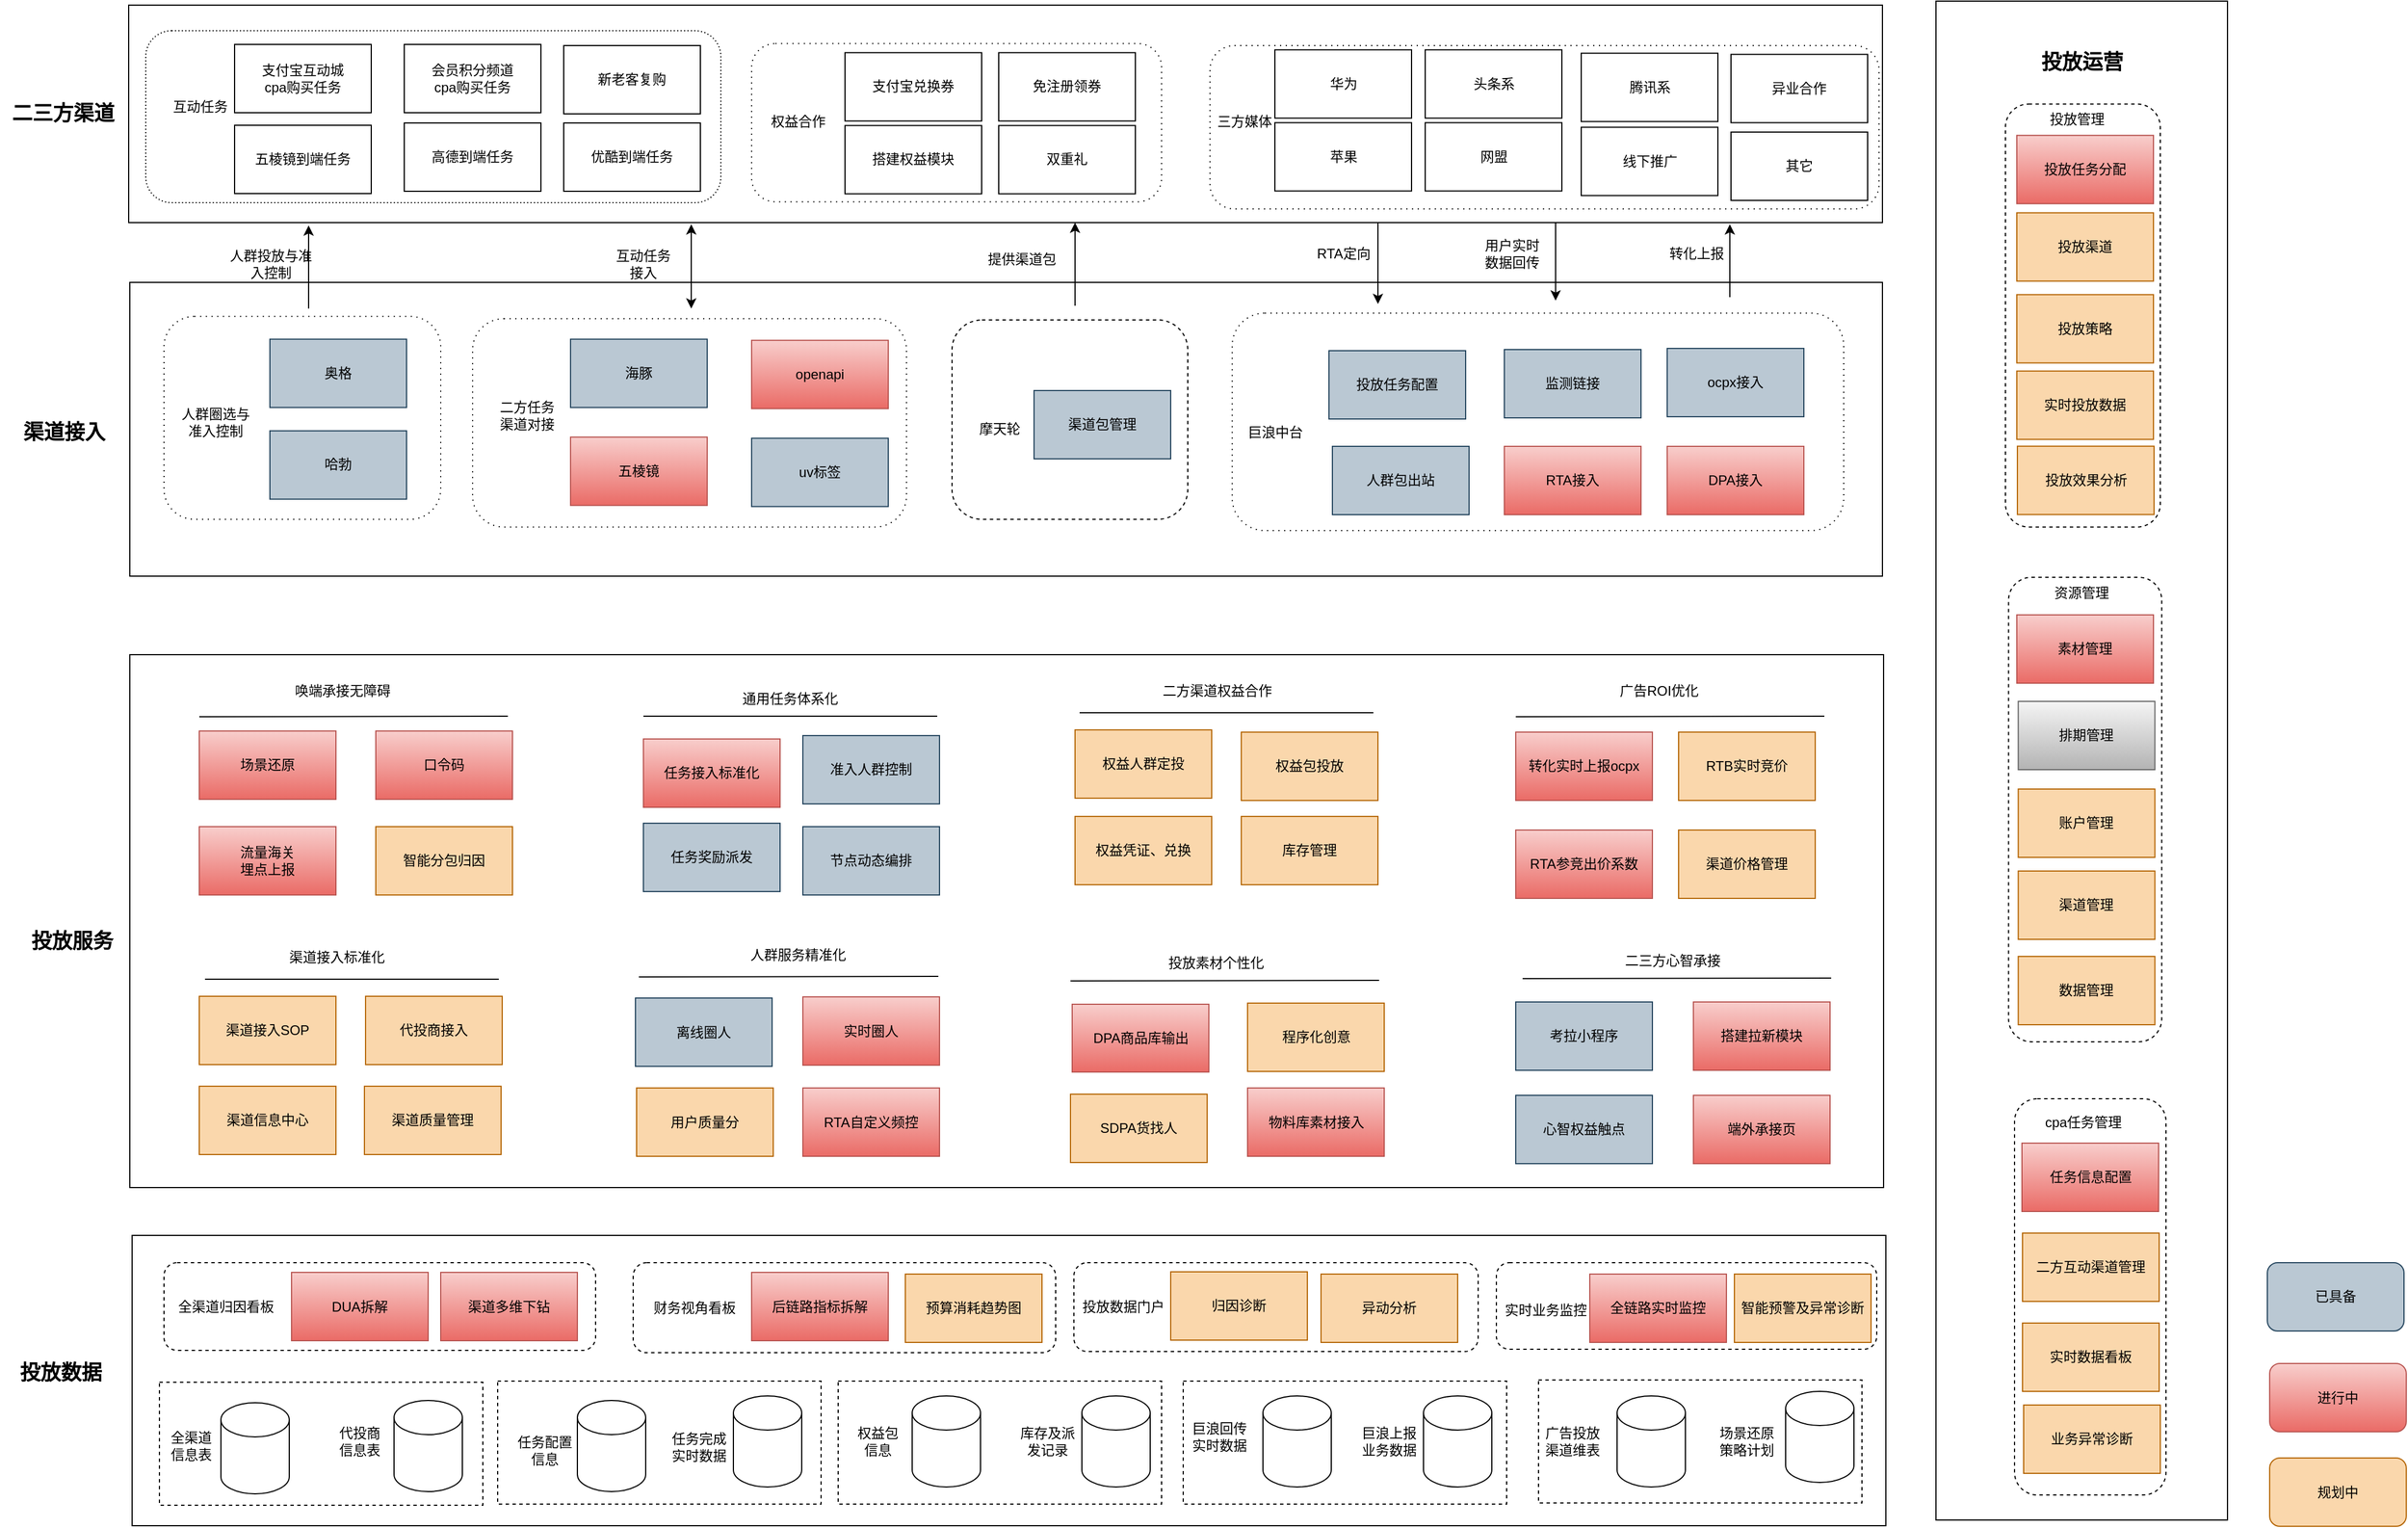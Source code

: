 <mxfile version="16.4.7" type="github">
  <diagram id="fR6EB6p-C8-Al33i775-" name="Page-1">
    <mxGraphModel dx="2636" dy="1484" grid="0" gridSize="10" guides="1" tooltips="1" connect="1" arrows="1" fold="1" page="1" pageScale="1" pageWidth="10000" pageHeight="20000" math="0" shadow="0">
      <root>
        <mxCell id="0" />
        <mxCell id="1" parent="0" />
        <mxCell id="ribsoagVWuYRxLllPt55-84" value="" style="rounded=0;whiteSpace=wrap;html=1;" parent="1" vertex="1">
          <mxGeometry x="698" y="1189" width="1540" height="255" as="geometry" />
        </mxCell>
        <mxCell id="ribsoagVWuYRxLllPt55-103" value="" style="rounded=0;whiteSpace=wrap;html=1;dashed=1;" parent="1" vertex="1">
          <mxGeometry x="1933" y="1316" width="284" height="108" as="geometry" />
        </mxCell>
        <mxCell id="ribsoagVWuYRxLllPt55-102" value="" style="rounded=0;whiteSpace=wrap;html=1;dashed=1;" parent="1" vertex="1">
          <mxGeometry x="1621" y="1317" width="284" height="108" as="geometry" />
        </mxCell>
        <mxCell id="ribsoagVWuYRxLllPt55-101" value="" style="rounded=0;whiteSpace=wrap;html=1;dashed=1;" parent="1" vertex="1">
          <mxGeometry x="1318" y="1317" width="284" height="108" as="geometry" />
        </mxCell>
        <mxCell id="ribsoagVWuYRxLllPt55-100" value="" style="rounded=0;whiteSpace=wrap;html=1;dashed=1;" parent="1" vertex="1">
          <mxGeometry x="1019" y="1317" width="284" height="108" as="geometry" />
        </mxCell>
        <mxCell id="ribsoagVWuYRxLllPt55-99" value="" style="rounded=0;whiteSpace=wrap;html=1;dashed=1;" parent="1" vertex="1">
          <mxGeometry x="722" y="1318" width="284" height="108" as="geometry" />
        </mxCell>
        <mxCell id="ribsoagVWuYRxLllPt55-85" value="" style="rounded=0;whiteSpace=wrap;html=1;" parent="1" vertex="1">
          <mxGeometry x="695" y="108.5" width="1540" height="191" as="geometry" />
        </mxCell>
        <mxCell id="ribsoagVWuYRxLllPt55-83" value="" style="rounded=0;whiteSpace=wrap;html=1;" parent="1" vertex="1">
          <mxGeometry x="696" y="679" width="1540" height="468" as="geometry" />
        </mxCell>
        <mxCell id="ribsoagVWuYRxLllPt55-82" value="" style="rounded=0;whiteSpace=wrap;html=1;" parent="1" vertex="1">
          <mxGeometry x="696" y="352" width="1539" height="258" as="geometry" />
        </mxCell>
        <mxCell id="ribsoagVWuYRxLllPt55-67" value="" style="rounded=1;whiteSpace=wrap;html=1;dashed=1;dashPattern=1 4;" parent="1" vertex="1">
          <mxGeometry x="1242" y="142.25" width="360" height="139" as="geometry" />
        </mxCell>
        <mxCell id="ribsoagVWuYRxLllPt55-62" value="" style="rounded=1;whiteSpace=wrap;html=1;dashed=1;dashPattern=1 2;" parent="1" vertex="1">
          <mxGeometry x="710" y="131" width="505" height="151" as="geometry" />
        </mxCell>
        <mxCell id="ribsoagVWuYRxLllPt55-51" value="" style="rounded=1;whiteSpace=wrap;html=1;dashed=1;dashPattern=1 4;" parent="1" vertex="1">
          <mxGeometry x="997" y="383.88" width="381" height="183" as="geometry" />
        </mxCell>
        <mxCell id="ribsoagVWuYRxLllPt55-49" value="" style="rounded=1;whiteSpace=wrap;html=1;dashed=1;dashPattern=1 4;" parent="1" vertex="1">
          <mxGeometry x="1664" y="379" width="537" height="191" as="geometry" />
        </mxCell>
        <mxCell id="ribsoagVWuYRxLllPt55-2" value="渠道接入SOP" style="rounded=0;whiteSpace=wrap;html=1;fillColor=#fad7ac;strokeColor=#b46504;" parent="1" vertex="1">
          <mxGeometry x="757" y="979" width="120" height="60" as="geometry" />
        </mxCell>
        <mxCell id="ribsoagVWuYRxLllPt55-3" value="节点动态编排" style="rounded=0;whiteSpace=wrap;html=1;fillColor=#bac8d3;strokeColor=#23445d;" parent="1" vertex="1">
          <mxGeometry x="1287" y="830.04" width="120" height="60" as="geometry" />
        </mxCell>
        <mxCell id="ribsoagVWuYRxLllPt55-4" value="权益人群定投" style="rounded=0;whiteSpace=wrap;html=1;fillColor=#fad7ac;strokeColor=#b46504;" parent="1" vertex="1">
          <mxGeometry x="1526" y="745.04" width="120" height="60" as="geometry" />
        </mxCell>
        <mxCell id="ribsoagVWuYRxLllPt55-7" value="" style="shape=cylinder3;whiteSpace=wrap;html=1;boundedLbl=1;backgroundOutline=1;size=15;" parent="1" vertex="1">
          <mxGeometry x="1089" y="1334" width="60" height="80" as="geometry" />
        </mxCell>
        <mxCell id="ribsoagVWuYRxLllPt55-8" value="" style="endArrow=none;html=1;rounded=0;" parent="1" edge="1">
          <mxGeometry width="50" height="50" relative="1" as="geometry">
            <mxPoint x="1147" y="733.04" as="sourcePoint" />
            <mxPoint x="1405" y="733.04" as="targetPoint" />
          </mxGeometry>
        </mxCell>
        <mxCell id="ribsoagVWuYRxLllPt55-9" value="准入人群控制" style="rounded=0;whiteSpace=wrap;html=1;fillColor=#bac8d3;strokeColor=#23445d;" parent="1" vertex="1">
          <mxGeometry x="1287" y="750.04" width="120" height="60" as="geometry" />
        </mxCell>
        <mxCell id="ribsoagVWuYRxLllPt55-10" value="任务奖励派发" style="rounded=0;whiteSpace=wrap;html=1;fillColor=#bac8d3;strokeColor=#23445d;" parent="1" vertex="1">
          <mxGeometry x="1147" y="827.04" width="120" height="60" as="geometry" />
        </mxCell>
        <mxCell id="ribsoagVWuYRxLllPt55-11" value="通用任务体系化" style="text;html=1;strokeColor=none;fillColor=none;align=center;verticalAlign=middle;whiteSpace=wrap;rounded=0;" parent="1" vertex="1">
          <mxGeometry x="1186" y="703.04" width="180" height="30" as="geometry" />
        </mxCell>
        <mxCell id="ribsoagVWuYRxLllPt55-12" value="任务接入标准化" style="rounded=0;whiteSpace=wrap;html=1;fillColor=#f8cecc;strokeColor=#b85450;gradientColor=#ea6b66;" parent="1" vertex="1">
          <mxGeometry x="1147" y="753.04" width="120" height="60" as="geometry" />
        </mxCell>
        <mxCell id="ribsoagVWuYRxLllPt55-13" value="库存管理" style="rounded=0;whiteSpace=wrap;html=1;fillColor=#fad7ac;strokeColor=#b46504;" parent="1" vertex="1">
          <mxGeometry x="1672" y="821.04" width="120" height="60" as="geometry" />
        </mxCell>
        <mxCell id="ribsoagVWuYRxLllPt55-14" value="权益凭证、兑换" style="rounded=0;whiteSpace=wrap;html=1;fillColor=#fad7ac;strokeColor=#b46504;" parent="1" vertex="1">
          <mxGeometry x="1526" y="821.04" width="120" height="60" as="geometry" />
        </mxCell>
        <mxCell id="ribsoagVWuYRxLllPt55-15" value="权益包投放" style="rounded=0;whiteSpace=wrap;html=1;fillColor=#fad7ac;strokeColor=#b46504;" parent="1" vertex="1">
          <mxGeometry x="1672" y="747.04" width="120" height="60" as="geometry" />
        </mxCell>
        <mxCell id="ribsoagVWuYRxLllPt55-16" value="" style="endArrow=none;html=1;rounded=0;" parent="1" edge="1">
          <mxGeometry width="50" height="50" relative="1" as="geometry">
            <mxPoint x="1530" y="730.04" as="sourcePoint" />
            <mxPoint x="1788" y="730.04" as="targetPoint" />
          </mxGeometry>
        </mxCell>
        <mxCell id="ribsoagVWuYRxLllPt55-17" value="二方渠道权益合作" style="text;html=1;strokeColor=none;fillColor=none;align=center;verticalAlign=middle;whiteSpace=wrap;rounded=0;" parent="1" vertex="1">
          <mxGeometry x="1599" y="696.04" width="104" height="30" as="geometry" />
        </mxCell>
        <mxCell id="ribsoagVWuYRxLllPt55-18" value="渠道信息中心" style="rounded=0;whiteSpace=wrap;html=1;fillColor=#fad7ac;strokeColor=#b46504;" parent="1" vertex="1">
          <mxGeometry x="757" y="1058" width="120" height="60" as="geometry" />
        </mxCell>
        <mxCell id="ribsoagVWuYRxLllPt55-19" value="渠道质量管理" style="rounded=0;whiteSpace=wrap;html=1;fillColor=#fad7ac;strokeColor=#b46504;" parent="1" vertex="1">
          <mxGeometry x="902" y="1058" width="120" height="60" as="geometry" />
        </mxCell>
        <mxCell id="ribsoagVWuYRxLllPt55-20" value="代投商接入" style="rounded=0;whiteSpace=wrap;html=1;fillColor=#fad7ac;strokeColor=#b46504;" parent="1" vertex="1">
          <mxGeometry x="903" y="979" width="120" height="60" as="geometry" />
        </mxCell>
        <mxCell id="ribsoagVWuYRxLllPt55-21" value="" style="endArrow=none;html=1;rounded=0;" parent="1" edge="1">
          <mxGeometry width="50" height="50" relative="1" as="geometry">
            <mxPoint x="762" y="964" as="sourcePoint" />
            <mxPoint x="1020" y="964" as="targetPoint" />
          </mxGeometry>
        </mxCell>
        <mxCell id="ribsoagVWuYRxLllPt55-22" value="渠道接入标准化" style="text;html=1;strokeColor=none;fillColor=none;align=center;verticalAlign=middle;whiteSpace=wrap;rounded=0;" parent="1" vertex="1">
          <mxGeometry x="826" y="930" width="104" height="30" as="geometry" />
        </mxCell>
        <mxCell id="ribsoagVWuYRxLllPt55-23" value="任务配置&lt;br&gt;信息" style="text;html=1;strokeColor=none;fillColor=none;align=center;verticalAlign=middle;whiteSpace=wrap;rounded=0;" parent="1" vertex="1">
          <mxGeometry x="1029" y="1340" width="63" height="76" as="geometry" />
        </mxCell>
        <mxCell id="ribsoagVWuYRxLllPt55-24" value="" style="shape=cylinder3;whiteSpace=wrap;html=1;boundedLbl=1;backgroundOutline=1;size=15;" parent="1" vertex="1">
          <mxGeometry x="1226" y="1330" width="60" height="80" as="geometry" />
        </mxCell>
        <mxCell id="ribsoagVWuYRxLllPt55-25" value="任务完成实时数据" style="text;html=1;strokeColor=none;fillColor=none;align=center;verticalAlign=middle;whiteSpace=wrap;rounded=0;" parent="1" vertex="1">
          <mxGeometry x="1166" y="1360" width="60" height="30" as="geometry" />
        </mxCell>
        <mxCell id="ribsoagVWuYRxLllPt55-26" value="" style="shape=cylinder3;whiteSpace=wrap;html=1;boundedLbl=1;backgroundOutline=1;size=15;" parent="1" vertex="1">
          <mxGeometry x="776" y="1336" width="60" height="80" as="geometry" />
        </mxCell>
        <mxCell id="ribsoagVWuYRxLllPt55-27" value="全渠道&lt;br&gt;信息表" style="text;html=1;strokeColor=none;fillColor=none;align=center;verticalAlign=middle;whiteSpace=wrap;rounded=0;" parent="1" vertex="1">
          <mxGeometry x="720" y="1359" width="60" height="30" as="geometry" />
        </mxCell>
        <mxCell id="ribsoagVWuYRxLllPt55-28" value="" style="shape=cylinder3;whiteSpace=wrap;html=1;boundedLbl=1;backgroundOutline=1;size=15;" parent="1" vertex="1">
          <mxGeometry x="928" y="1334" width="60" height="80" as="geometry" />
        </mxCell>
        <mxCell id="ribsoagVWuYRxLllPt55-29" value="代投商&lt;br&gt;信息表" style="text;html=1;strokeColor=none;fillColor=none;align=center;verticalAlign=middle;whiteSpace=wrap;rounded=0;" parent="1" vertex="1">
          <mxGeometry x="868" y="1355" width="60" height="30" as="geometry" />
        </mxCell>
        <mxCell id="ribsoagVWuYRxLllPt55-30" value="离线圈人" style="rounded=0;whiteSpace=wrap;html=1;fillColor=#bac8d3;strokeColor=#23445d;" parent="1" vertex="1">
          <mxGeometry x="1140" y="980.54" width="120" height="60" as="geometry" />
        </mxCell>
        <mxCell id="ribsoagVWuYRxLllPt55-31" value="实时圈人" style="rounded=0;whiteSpace=wrap;html=1;fillColor=#f8cecc;strokeColor=#b85450;gradientColor=#ea6b66;" parent="1" vertex="1">
          <mxGeometry x="1287" y="979.54" width="120" height="60" as="geometry" />
        </mxCell>
        <mxCell id="ribsoagVWuYRxLllPt55-32" value="用户质量分" style="rounded=0;whiteSpace=wrap;html=1;fillColor=#fad7ac;strokeColor=#b46504;" parent="1" vertex="1">
          <mxGeometry x="1141" y="1059.54" width="120" height="60" as="geometry" />
        </mxCell>
        <mxCell id="ribsoagVWuYRxLllPt55-33" value="RTA自定义频控" style="rounded=0;whiteSpace=wrap;html=1;fillColor=#f8cecc;strokeColor=#b85450;gradientColor=#ea6b66;" parent="1" vertex="1">
          <mxGeometry x="1287" y="1059.54" width="120" height="60" as="geometry" />
        </mxCell>
        <mxCell id="ribsoagVWuYRxLllPt55-34" value="" style="endArrow=none;html=1;rounded=0;" parent="1" edge="1">
          <mxGeometry width="50" height="50" relative="1" as="geometry">
            <mxPoint x="1143" y="962" as="sourcePoint" />
            <mxPoint x="1406" y="961.54" as="targetPoint" />
          </mxGeometry>
        </mxCell>
        <mxCell id="ribsoagVWuYRxLllPt55-35" value="人群服务精准化" style="text;html=1;strokeColor=none;fillColor=none;align=center;verticalAlign=middle;whiteSpace=wrap;rounded=0;" parent="1" vertex="1">
          <mxGeometry x="1231" y="928" width="104" height="30" as="geometry" />
        </mxCell>
        <mxCell id="ribsoagVWuYRxLllPt55-36" value="场景还原" style="rounded=0;whiteSpace=wrap;html=1;fillColor=#f8cecc;strokeColor=#b85450;gradientColor=#ea6b66;" parent="1" vertex="1">
          <mxGeometry x="757" y="746.04" width="120" height="60" as="geometry" />
        </mxCell>
        <mxCell id="ribsoagVWuYRxLllPt55-37" value="口令码" style="rounded=0;whiteSpace=wrap;html=1;fillColor=#f8cecc;strokeColor=#b85450;gradientColor=#ea6b66;" parent="1" vertex="1">
          <mxGeometry x="912" y="746.04" width="120" height="60" as="geometry" />
        </mxCell>
        <mxCell id="ribsoagVWuYRxLllPt55-38" value="流量海关&lt;br&gt;埋点上报" style="rounded=0;whiteSpace=wrap;html=1;fillColor=#f8cecc;strokeColor=#b85450;gradientColor=#ea6b66;" parent="1" vertex="1">
          <mxGeometry x="757" y="830.04" width="120" height="60" as="geometry" />
        </mxCell>
        <mxCell id="ribsoagVWuYRxLllPt55-39" value="智能分包归因" style="rounded=0;whiteSpace=wrap;html=1;fillColor=#fad7ac;strokeColor=#b46504;" parent="1" vertex="1">
          <mxGeometry x="912" y="830.04" width="120" height="60" as="geometry" />
        </mxCell>
        <mxCell id="ribsoagVWuYRxLllPt55-40" value="" style="endArrow=none;html=1;rounded=0;" parent="1" edge="1">
          <mxGeometry width="50" height="50" relative="1" as="geometry">
            <mxPoint x="757.0" y="733.5" as="sourcePoint" />
            <mxPoint x="1028.0" y="733.04" as="targetPoint" />
          </mxGeometry>
        </mxCell>
        <mxCell id="ribsoagVWuYRxLllPt55-41" value="唤端承接无障碍" style="text;html=1;strokeColor=none;fillColor=none;align=center;verticalAlign=middle;whiteSpace=wrap;rounded=0;" parent="1" vertex="1">
          <mxGeometry x="831" y="696.04" width="104" height="30" as="geometry" />
        </mxCell>
        <mxCell id="ribsoagVWuYRxLllPt55-42" value="投放任务配置" style="rounded=0;whiteSpace=wrap;html=1;fillColor=#bac8d3;strokeColor=#23445d;" parent="1" vertex="1">
          <mxGeometry x="1749" y="412" width="120" height="60" as="geometry" />
        </mxCell>
        <mxCell id="ribsoagVWuYRxLllPt55-43" value="海豚" style="rounded=0;whiteSpace=wrap;html=1;fillColor=#bac8d3;strokeColor=#23445d;" parent="1" vertex="1">
          <mxGeometry x="1083" y="401.88" width="120" height="60" as="geometry" />
        </mxCell>
        <mxCell id="ribsoagVWuYRxLllPt55-44" value="监测链接" style="rounded=0;whiteSpace=wrap;html=1;fillColor=#bac8d3;strokeColor=#23445d;" parent="1" vertex="1">
          <mxGeometry x="1903" y="411" width="120" height="60" as="geometry" />
        </mxCell>
        <mxCell id="ribsoagVWuYRxLllPt55-45" value="ocpx接入" style="rounded=0;whiteSpace=wrap;html=1;fillColor=#bac8d3;strokeColor=#23445d;" parent="1" vertex="1">
          <mxGeometry x="2046" y="410" width="120" height="60" as="geometry" />
        </mxCell>
        <mxCell id="ribsoagVWuYRxLllPt55-46" value="人群包出站" style="rounded=0;whiteSpace=wrap;html=1;fillColor=#bac8d3;strokeColor=#23445d;" parent="1" vertex="1">
          <mxGeometry x="1752" y="496" width="120" height="60" as="geometry" />
        </mxCell>
        <mxCell id="ribsoagVWuYRxLllPt55-47" value="RTA接入" style="rounded=0;whiteSpace=wrap;html=1;fillColor=#f8cecc;strokeColor=#b85450;gradientColor=#ea6b66;" parent="1" vertex="1">
          <mxGeometry x="1903" y="496" width="120" height="60" as="geometry" />
        </mxCell>
        <mxCell id="ribsoagVWuYRxLllPt55-48" value="DPA接入" style="rounded=0;whiteSpace=wrap;html=1;fillColor=#f8cecc;strokeColor=#b85450;gradientColor=#ea6b66;" parent="1" vertex="1">
          <mxGeometry x="2046" y="496" width="120" height="60" as="geometry" />
        </mxCell>
        <mxCell id="ribsoagVWuYRxLllPt55-50" value="巨浪中台" style="text;html=1;strokeColor=none;fillColor=none;align=center;verticalAlign=middle;whiteSpace=wrap;rounded=0;dashed=1;dashPattern=1 4;" parent="1" vertex="1">
          <mxGeometry x="1672" y="469" width="60" height="30" as="geometry" />
        </mxCell>
        <mxCell id="ribsoagVWuYRxLllPt55-52" value="二方任务渠道对接" style="text;html=1;strokeColor=none;fillColor=none;align=center;verticalAlign=middle;whiteSpace=wrap;rounded=0;dashed=1;dashPattern=1 4;" parent="1" vertex="1">
          <mxGeometry x="1015" y="453.88" width="60" height="30" as="geometry" />
        </mxCell>
        <mxCell id="ribsoagVWuYRxLllPt55-53" value="openapi" style="rounded=0;whiteSpace=wrap;html=1;fillColor=#f8cecc;strokeColor=#b85450;gradientColor=#ea6b66;" parent="1" vertex="1">
          <mxGeometry x="1242" y="402.88" width="120" height="60" as="geometry" />
        </mxCell>
        <mxCell id="ribsoagVWuYRxLllPt55-54" value="五棱镜" style="rounded=0;whiteSpace=wrap;html=1;fillColor=#f8cecc;strokeColor=#b85450;gradientColor=#ea6b66;" parent="1" vertex="1">
          <mxGeometry x="1083" y="487.88" width="120" height="60" as="geometry" />
        </mxCell>
        <mxCell id="ribsoagVWuYRxLllPt55-55" value="uv标签" style="rounded=0;whiteSpace=wrap;html=1;fillColor=#bac8d3;strokeColor=#23445d;" parent="1" vertex="1">
          <mxGeometry x="1242" y="488.88" width="120" height="60" as="geometry" />
        </mxCell>
        <mxCell id="ribsoagVWuYRxLllPt55-56" value="" style="rounded=1;whiteSpace=wrap;html=1;dashed=1;dashPattern=1 4;" parent="1" vertex="1">
          <mxGeometry x="726" y="381.88" width="243" height="178.25" as="geometry" />
        </mxCell>
        <mxCell id="ribsoagVWuYRxLllPt55-57" value="奥格" style="rounded=0;whiteSpace=wrap;html=1;fillColor=#bac8d3;strokeColor=#23445d;" parent="1" vertex="1">
          <mxGeometry x="819" y="401.88" width="120" height="60" as="geometry" />
        </mxCell>
        <mxCell id="ribsoagVWuYRxLllPt55-58" value="哈勃" style="rounded=0;whiteSpace=wrap;html=1;fillColor=#bac8d3;strokeColor=#23445d;" parent="1" vertex="1">
          <mxGeometry x="819" y="482.38" width="120" height="60" as="geometry" />
        </mxCell>
        <mxCell id="ribsoagVWuYRxLllPt55-59" value="人群圈选与准入控制" style="text;html=1;strokeColor=none;fillColor=none;align=center;verticalAlign=middle;whiteSpace=wrap;rounded=0;" parent="1" vertex="1">
          <mxGeometry x="736" y="460.38" width="71" height="30" as="geometry" />
        </mxCell>
        <mxCell id="ribsoagVWuYRxLllPt55-60" value="支付宝互动城&lt;br&gt;cpa购买任务" style="rounded=0;whiteSpace=wrap;html=1;" parent="1" vertex="1">
          <mxGeometry x="788" y="143" width="120" height="60" as="geometry" />
        </mxCell>
        <mxCell id="ribsoagVWuYRxLllPt55-61" value="会员积分频道&lt;br&gt;cpa购买任务" style="rounded=0;whiteSpace=wrap;html=1;" parent="1" vertex="1">
          <mxGeometry x="937" y="143" width="120" height="60" as="geometry" />
        </mxCell>
        <mxCell id="ribsoagVWuYRxLllPt55-63" value="互动任务" style="text;html=1;strokeColor=none;fillColor=none;align=center;verticalAlign=middle;whiteSpace=wrap;rounded=0;dashed=1;dashPattern=1 2;" parent="1" vertex="1">
          <mxGeometry x="728" y="183" width="60" height="30" as="geometry" />
        </mxCell>
        <mxCell id="ribsoagVWuYRxLllPt55-64" value="高德到端任务" style="rounded=0;whiteSpace=wrap;html=1;" parent="1" vertex="1">
          <mxGeometry x="937" y="212" width="120" height="60" as="geometry" />
        </mxCell>
        <mxCell id="ribsoagVWuYRxLllPt55-65" value="五棱镜到端任务" style="rounded=0;whiteSpace=wrap;html=1;" parent="1" vertex="1">
          <mxGeometry x="788" y="214" width="120" height="60" as="geometry" />
        </mxCell>
        <mxCell id="ribsoagVWuYRxLllPt55-66" value="支付宝兑换券" style="rounded=0;whiteSpace=wrap;html=1;" parent="1" vertex="1">
          <mxGeometry x="1324" y="150.25" width="120" height="60" as="geometry" />
        </mxCell>
        <mxCell id="ribsoagVWuYRxLllPt55-68" value="权益合作" style="text;html=1;strokeColor=none;fillColor=none;align=center;verticalAlign=middle;whiteSpace=wrap;rounded=0;" parent="1" vertex="1">
          <mxGeometry x="1253" y="196.25" width="60" height="30" as="geometry" />
        </mxCell>
        <mxCell id="ribsoagVWuYRxLllPt55-69" value="" style="rounded=1;whiteSpace=wrap;html=1;dashed=1;dashPattern=1 4;" parent="1" vertex="1">
          <mxGeometry x="1644.5" y="144" width="587.5" height="143.5" as="geometry" />
        </mxCell>
        <mxCell id="ribsoagVWuYRxLllPt55-70" value="三方媒体" style="text;html=1;strokeColor=none;fillColor=none;align=center;verticalAlign=middle;whiteSpace=wrap;rounded=0;dashed=1;dashPattern=1 4;" parent="1" vertex="1">
          <mxGeometry x="1644.5" y="196.25" width="60" height="30" as="geometry" />
        </mxCell>
        <mxCell id="ribsoagVWuYRxLllPt55-71" value="华为" style="rounded=0;whiteSpace=wrap;html=1;" parent="1" vertex="1">
          <mxGeometry x="1701.5" y="147.75" width="120" height="60" as="geometry" />
        </mxCell>
        <mxCell id="ribsoagVWuYRxLllPt55-72" value="头条系" style="rounded=0;whiteSpace=wrap;html=1;" parent="1" vertex="1">
          <mxGeometry x="1833.5" y="147.75" width="120" height="60" as="geometry" />
        </mxCell>
        <mxCell id="ribsoagVWuYRxLllPt55-73" value="腾讯系" style="rounded=0;whiteSpace=wrap;html=1;" parent="1" vertex="1">
          <mxGeometry x="1970.5" y="150.75" width="120" height="60" as="geometry" />
        </mxCell>
        <mxCell id="ribsoagVWuYRxLllPt55-74" value="苹果" style="rounded=0;whiteSpace=wrap;html=1;" parent="1" vertex="1">
          <mxGeometry x="1701.5" y="211.75" width="120" height="60" as="geometry" />
        </mxCell>
        <mxCell id="ribsoagVWuYRxLllPt55-75" value="网盟" style="rounded=0;whiteSpace=wrap;html=1;" parent="1" vertex="1">
          <mxGeometry x="1833.5" y="211.75" width="120" height="60" as="geometry" />
        </mxCell>
        <mxCell id="ribsoagVWuYRxLllPt55-76" value="线下推广" style="rounded=0;whiteSpace=wrap;html=1;" parent="1" vertex="1">
          <mxGeometry x="1970.5" y="215.75" width="120" height="60" as="geometry" />
        </mxCell>
        <mxCell id="ribsoagVWuYRxLllPt55-77" value="免注册领券" style="rounded=0;whiteSpace=wrap;html=1;" parent="1" vertex="1">
          <mxGeometry x="1459" y="150.25" width="120" height="60" as="geometry" />
        </mxCell>
        <mxCell id="ribsoagVWuYRxLllPt55-78" value="搭建权益模块" style="rounded=0;whiteSpace=wrap;html=1;" parent="1" vertex="1">
          <mxGeometry x="1324" y="214.25" width="120" height="60" as="geometry" />
        </mxCell>
        <mxCell id="ribsoagVWuYRxLllPt55-79" value="双重礼" style="rounded=0;whiteSpace=wrap;html=1;" parent="1" vertex="1">
          <mxGeometry x="1459" y="214.25" width="120" height="60" as="geometry" />
        </mxCell>
        <mxCell id="ribsoagVWuYRxLllPt55-80" value="新老客复购" style="rounded=0;whiteSpace=wrap;html=1;" parent="1" vertex="1">
          <mxGeometry x="1077" y="144" width="120" height="60" as="geometry" />
        </mxCell>
        <mxCell id="ribsoagVWuYRxLllPt55-81" value="&lt;span&gt;优酷到端任务&lt;/span&gt;" style="rounded=0;whiteSpace=wrap;html=1;" parent="1" vertex="1">
          <mxGeometry x="1077" y="212" width="120" height="60" as="geometry" />
        </mxCell>
        <mxCell id="ribsoagVWuYRxLllPt55-86" value="" style="shape=cylinder3;whiteSpace=wrap;html=1;boundedLbl=1;backgroundOutline=1;size=15;" parent="1" vertex="1">
          <mxGeometry x="1383" y="1330" width="60" height="80" as="geometry" />
        </mxCell>
        <mxCell id="ribsoagVWuYRxLllPt55-87" value="权益包&lt;br&gt;信息" style="text;html=1;strokeColor=none;fillColor=none;align=center;verticalAlign=middle;whiteSpace=wrap;rounded=0;" parent="1" vertex="1">
          <mxGeometry x="1323" y="1355" width="60" height="30" as="geometry" />
        </mxCell>
        <mxCell id="ribsoagVWuYRxLllPt55-88" value="" style="shape=cylinder3;whiteSpace=wrap;html=1;boundedLbl=1;backgroundOutline=1;size=15;" parent="1" vertex="1">
          <mxGeometry x="1532" y="1330" width="60" height="80" as="geometry" />
        </mxCell>
        <mxCell id="ribsoagVWuYRxLllPt55-89" value="库存及派发记录" style="text;html=1;strokeColor=none;fillColor=none;align=center;verticalAlign=middle;whiteSpace=wrap;rounded=0;" parent="1" vertex="1">
          <mxGeometry x="1472" y="1355" width="60" height="30" as="geometry" />
        </mxCell>
        <mxCell id="ribsoagVWuYRxLllPt55-91" value="" style="shape=cylinder3;whiteSpace=wrap;html=1;boundedLbl=1;backgroundOutline=1;size=15;" parent="1" vertex="1">
          <mxGeometry x="1691" y="1330" width="60" height="80" as="geometry" />
        </mxCell>
        <mxCell id="ribsoagVWuYRxLllPt55-92" value="巨浪回传实时数据" style="text;html=1;strokeColor=none;fillColor=none;align=center;verticalAlign=middle;whiteSpace=wrap;rounded=0;" parent="1" vertex="1">
          <mxGeometry x="1623" y="1351" width="60" height="30" as="geometry" />
        </mxCell>
        <mxCell id="ribsoagVWuYRxLllPt55-93" value="" style="shape=cylinder3;whiteSpace=wrap;html=1;boundedLbl=1;backgroundOutline=1;size=15;" parent="1" vertex="1">
          <mxGeometry x="1832" y="1330" width="60" height="80" as="geometry" />
        </mxCell>
        <mxCell id="ribsoagVWuYRxLllPt55-94" value="巨浪上报业务数据" style="text;html=1;strokeColor=none;fillColor=none;align=center;verticalAlign=middle;whiteSpace=wrap;rounded=0;" parent="1" vertex="1">
          <mxGeometry x="1772" y="1355" width="60" height="30" as="geometry" />
        </mxCell>
        <mxCell id="ribsoagVWuYRxLllPt55-95" value="" style="shape=cylinder3;whiteSpace=wrap;html=1;boundedLbl=1;backgroundOutline=1;size=15;" parent="1" vertex="1">
          <mxGeometry x="2002" y="1330" width="60" height="80" as="geometry" />
        </mxCell>
        <mxCell id="ribsoagVWuYRxLllPt55-96" value="场景还原策略计划" style="text;html=1;strokeColor=none;fillColor=none;align=center;verticalAlign=middle;whiteSpace=wrap;rounded=0;" parent="1" vertex="1">
          <mxGeometry x="2086" y="1355" width="60" height="30" as="geometry" />
        </mxCell>
        <mxCell id="ribsoagVWuYRxLllPt55-97" value="" style="shape=cylinder3;whiteSpace=wrap;html=1;boundedLbl=1;backgroundOutline=1;size=15;" parent="1" vertex="1">
          <mxGeometry x="2150" y="1326" width="60" height="80" as="geometry" />
        </mxCell>
        <mxCell id="ribsoagVWuYRxLllPt55-98" value="广告投放渠道维表" style="text;html=1;strokeColor=none;fillColor=none;align=center;verticalAlign=middle;whiteSpace=wrap;rounded=0;" parent="1" vertex="1">
          <mxGeometry x="1933" y="1355" width="60" height="30" as="geometry" />
        </mxCell>
        <mxCell id="ribsoagVWuYRxLllPt55-104" value="" style="rounded=1;whiteSpace=wrap;html=1;dashed=1;" parent="1" vertex="1">
          <mxGeometry x="726" y="1213" width="379" height="77" as="geometry" />
        </mxCell>
        <mxCell id="ribsoagVWuYRxLllPt55-105" value="DUA拆解" style="rounded=0;whiteSpace=wrap;html=1;fillColor=#f8cecc;strokeColor=#b85450;gradientColor=#ea6b66;" parent="1" vertex="1">
          <mxGeometry x="838" y="1221.5" width="120" height="60" as="geometry" />
        </mxCell>
        <mxCell id="ribsoagVWuYRxLllPt55-106" value="渠道多维下钻" style="rounded=0;whiteSpace=wrap;html=1;fillColor=#f8cecc;strokeColor=#b85450;gradientColor=#ea6b66;" parent="1" vertex="1">
          <mxGeometry x="969" y="1221.5" width="120" height="60" as="geometry" />
        </mxCell>
        <mxCell id="ribsoagVWuYRxLllPt55-107" value="全渠道归因看板" style="text;html=1;strokeColor=none;fillColor=none;align=center;verticalAlign=middle;whiteSpace=wrap;rounded=0;" parent="1" vertex="1">
          <mxGeometry x="733" y="1236.5" width="95" height="30" as="geometry" />
        </mxCell>
        <mxCell id="ribsoagVWuYRxLllPt55-108" value="" style="rounded=1;whiteSpace=wrap;html=1;dashed=1;" parent="1" vertex="1">
          <mxGeometry x="1138" y="1213" width="371" height="79" as="geometry" />
        </mxCell>
        <mxCell id="ribsoagVWuYRxLllPt55-109" value="后链路指标拆解" style="rounded=0;whiteSpace=wrap;html=1;fillColor=#f8cecc;strokeColor=#b85450;gradientColor=#ea6b66;" parent="1" vertex="1">
          <mxGeometry x="1242" y="1221.5" width="120" height="60" as="geometry" />
        </mxCell>
        <mxCell id="ribsoagVWuYRxLllPt55-110" value="财务视角看板" style="text;html=1;strokeColor=none;fillColor=none;align=center;verticalAlign=middle;whiteSpace=wrap;rounded=0;" parent="1" vertex="1">
          <mxGeometry x="1149" y="1237.5" width="86" height="30" as="geometry" />
        </mxCell>
        <mxCell id="ribsoagVWuYRxLllPt55-111" value="预算消耗趋势图" style="rounded=0;whiteSpace=wrap;html=1;fillColor=#fad7ac;strokeColor=#b46504;" parent="1" vertex="1">
          <mxGeometry x="1377" y="1223" width="120" height="60" as="geometry" />
        </mxCell>
        <mxCell id="ribsoagVWuYRxLllPt55-112" value="" style="rounded=1;whiteSpace=wrap;html=1;dashed=1;" parent="1" vertex="1">
          <mxGeometry x="1525" y="1213" width="355" height="78" as="geometry" />
        </mxCell>
        <mxCell id="ribsoagVWuYRxLllPt55-113" value="投放数据门户" style="text;html=1;strokeColor=none;fillColor=none;align=center;verticalAlign=middle;whiteSpace=wrap;rounded=0;dashed=1;" parent="1" vertex="1">
          <mxGeometry x="1529" y="1236.5" width="79" height="30" as="geometry" />
        </mxCell>
        <mxCell id="ribsoagVWuYRxLllPt55-114" value="归因诊断" style="rounded=0;whiteSpace=wrap;html=1;fillColor=#fad7ac;strokeColor=#b46504;" parent="1" vertex="1">
          <mxGeometry x="1610" y="1221" width="120" height="60" as="geometry" />
        </mxCell>
        <mxCell id="ribsoagVWuYRxLllPt55-115" value="异动分析" style="rounded=0;whiteSpace=wrap;html=1;fillColor=#fad7ac;strokeColor=#b46504;" parent="1" vertex="1">
          <mxGeometry x="1742" y="1223" width="120" height="60" as="geometry" />
        </mxCell>
        <mxCell id="ribsoagVWuYRxLllPt55-119" value="" style="rounded=1;whiteSpace=wrap;html=1;dashed=1;" parent="1" vertex="1">
          <mxGeometry x="1896" y="1213" width="334" height="76" as="geometry" />
        </mxCell>
        <mxCell id="ribsoagVWuYRxLllPt55-120" value="实时业务监控" style="text;html=1;strokeColor=none;fillColor=none;align=center;verticalAlign=middle;whiteSpace=wrap;rounded=0;dashed=1;" parent="1" vertex="1">
          <mxGeometry x="1901" y="1240" width="77" height="30" as="geometry" />
        </mxCell>
        <mxCell id="ribsoagVWuYRxLllPt55-121" value="全链路实时监控" style="rounded=0;whiteSpace=wrap;html=1;fillColor=#f8cecc;strokeColor=#b85450;gradientColor=#ea6b66;" parent="1" vertex="1">
          <mxGeometry x="1978" y="1223" width="120" height="60" as="geometry" />
        </mxCell>
        <mxCell id="ribsoagVWuYRxLllPt55-122" value="智能预警及异常诊断" style="rounded=0;whiteSpace=wrap;html=1;fillColor=#fad7ac;strokeColor=#b46504;" parent="1" vertex="1">
          <mxGeometry x="2105" y="1223" width="120" height="60" as="geometry" />
        </mxCell>
        <mxCell id="ribsoagVWuYRxLllPt55-123" value="" style="endArrow=none;html=1;rounded=0;" parent="1" edge="1">
          <mxGeometry width="50" height="50" relative="1" as="geometry">
            <mxPoint x="1522" y="965.46" as="sourcePoint" />
            <mxPoint x="1793.0" y="965" as="targetPoint" />
          </mxGeometry>
        </mxCell>
        <mxCell id="ribsoagVWuYRxLllPt55-124" value="投放素材个性化" style="text;html=1;strokeColor=none;fillColor=none;align=center;verticalAlign=middle;whiteSpace=wrap;rounded=0;" parent="1" vertex="1">
          <mxGeometry x="1597.5" y="935" width="104" height="30" as="geometry" />
        </mxCell>
        <mxCell id="ribsoagVWuYRxLllPt55-125" value="" style="endArrow=none;html=1;rounded=0;" parent="1" edge="1">
          <mxGeometry width="50" height="50" relative="1" as="geometry">
            <mxPoint x="1913" y="733.5" as="sourcePoint" />
            <mxPoint x="2184.0" y="733.04" as="targetPoint" />
          </mxGeometry>
        </mxCell>
        <mxCell id="ribsoagVWuYRxLllPt55-126" value="广告ROI优化" style="text;html=1;strokeColor=none;fillColor=none;align=center;verticalAlign=middle;whiteSpace=wrap;rounded=0;" parent="1" vertex="1">
          <mxGeometry x="1987" y="696.04" width="104" height="30" as="geometry" />
        </mxCell>
        <mxCell id="ribsoagVWuYRxLllPt55-127" value="" style="endArrow=none;html=1;rounded=0;" parent="1" edge="1">
          <mxGeometry width="50" height="50" relative="1" as="geometry">
            <mxPoint x="1919.0" y="963.46" as="sourcePoint" />
            <mxPoint x="2190.0" y="963" as="targetPoint" />
          </mxGeometry>
        </mxCell>
        <mxCell id="ribsoagVWuYRxLllPt55-129" value="DPA商品库输出" style="rounded=0;whiteSpace=wrap;html=1;fillColor=#f8cecc;strokeColor=#b85450;gradientColor=#ea6b66;" parent="1" vertex="1">
          <mxGeometry x="1523.5" y="986" width="120" height="59.54" as="geometry" />
        </mxCell>
        <mxCell id="ribsoagVWuYRxLllPt55-130" value="程序化创意" style="rounded=0;whiteSpace=wrap;html=1;fillColor=#fad7ac;strokeColor=#b46504;" parent="1" vertex="1">
          <mxGeometry x="1677.5" y="985" width="120" height="60" as="geometry" />
        </mxCell>
        <mxCell id="ribsoagVWuYRxLllPt55-131" value="SDPA货找人" style="rounded=0;whiteSpace=wrap;html=1;fillColor=#fad7ac;strokeColor=#b46504;" parent="1" vertex="1">
          <mxGeometry x="1522" y="1065" width="120" height="60" as="geometry" />
        </mxCell>
        <mxCell id="ribsoagVWuYRxLllPt55-132" value="物料库素材接入" style="rounded=0;whiteSpace=wrap;html=1;fillColor=#f8cecc;strokeColor=#b85450;gradientColor=#ea6b66;" parent="1" vertex="1">
          <mxGeometry x="1677.5" y="1059.54" width="120" height="60" as="geometry" />
        </mxCell>
        <mxCell id="ribsoagVWuYRxLllPt55-133" value="转化实时上报ocpx" style="rounded=0;whiteSpace=wrap;html=1;fillColor=#f8cecc;strokeColor=#b85450;gradientColor=#ea6b66;" parent="1" vertex="1">
          <mxGeometry x="1913" y="747" width="120" height="60" as="geometry" />
        </mxCell>
        <mxCell id="ribsoagVWuYRxLllPt55-134" value="RTB实时竞价" style="rounded=0;whiteSpace=wrap;html=1;fillColor=#fad7ac;strokeColor=#b46504;" parent="1" vertex="1">
          <mxGeometry x="2056" y="747" width="120" height="60" as="geometry" />
        </mxCell>
        <mxCell id="ribsoagVWuYRxLllPt55-135" value="RTA参竞出价系数" style="rounded=0;whiteSpace=wrap;html=1;fillColor=#f8cecc;strokeColor=#b85450;gradientColor=#ea6b66;" parent="1" vertex="1">
          <mxGeometry x="1913" y="833" width="120" height="60" as="geometry" />
        </mxCell>
        <mxCell id="ribsoagVWuYRxLllPt55-136" value="渠道价格管理" style="rounded=0;whiteSpace=wrap;html=1;fillColor=#fad7ac;strokeColor=#b46504;" parent="1" vertex="1">
          <mxGeometry x="2056" y="833" width="120" height="60" as="geometry" />
        </mxCell>
        <mxCell id="ribsoagVWuYRxLllPt55-137" value="二三方心智承接" style="text;html=1;strokeColor=none;fillColor=none;align=center;verticalAlign=middle;whiteSpace=wrap;rounded=0;" parent="1" vertex="1">
          <mxGeometry x="2000" y="933" width="102" height="30" as="geometry" />
        </mxCell>
        <mxCell id="ribsoagVWuYRxLllPt55-138" value="考拉小程序" style="rounded=0;whiteSpace=wrap;html=1;fillColor=#bac8d3;strokeColor=#23445d;" parent="1" vertex="1">
          <mxGeometry x="1913" y="984" width="120" height="60" as="geometry" />
        </mxCell>
        <mxCell id="ribsoagVWuYRxLllPt55-139" value="搭建拉新模块" style="rounded=0;whiteSpace=wrap;html=1;fillColor=#f8cecc;strokeColor=#b85450;gradientColor=#ea6b66;" parent="1" vertex="1">
          <mxGeometry x="2069" y="984" width="120" height="60" as="geometry" />
        </mxCell>
        <mxCell id="ribsoagVWuYRxLllPt55-140" value="心智权益触点" style="rounded=0;whiteSpace=wrap;html=1;fillColor=#bac8d3;strokeColor=#23445d;" parent="1" vertex="1">
          <mxGeometry x="1913" y="1066" width="120" height="60" as="geometry" />
        </mxCell>
        <mxCell id="ribsoagVWuYRxLllPt55-141" value="端外承接页" style="rounded=0;whiteSpace=wrap;html=1;fillColor=#f8cecc;strokeColor=#b85450;gradientColor=#ea6b66;" parent="1" vertex="1">
          <mxGeometry x="2069" y="1066" width="120" height="60" as="geometry" />
        </mxCell>
        <mxCell id="ribsoagVWuYRxLllPt55-142" value="已具备" style="rounded=1;whiteSpace=wrap;html=1;fillColor=#bac8d3;strokeColor=#23445d;" parent="1" vertex="1">
          <mxGeometry x="2573" y="1213" width="120" height="60" as="geometry" />
        </mxCell>
        <mxCell id="ribsoagVWuYRxLllPt55-143" value="进行中" style="rounded=1;whiteSpace=wrap;html=1;fillColor=#f8cecc;strokeColor=#b85450;gradientColor=#ea6b66;" parent="1" vertex="1">
          <mxGeometry x="2575" y="1301.5" width="120" height="60" as="geometry" />
        </mxCell>
        <mxCell id="ribsoagVWuYRxLllPt55-144" value="规划中" style="rounded=1;whiteSpace=wrap;html=1;fillColor=#fad7ac;strokeColor=#b46504;" parent="1" vertex="1">
          <mxGeometry x="2575" y="1384.5" width="120" height="60" as="geometry" />
        </mxCell>
        <mxCell id="ribsoagVWuYRxLllPt55-145" value="" style="endArrow=classic;html=1;rounded=0;" parent="1" edge="1">
          <mxGeometry width="50" height="50" relative="1" as="geometry">
            <mxPoint x="1792" y="299" as="sourcePoint" />
            <mxPoint x="1792" y="371" as="targetPoint" />
          </mxGeometry>
        </mxCell>
        <mxCell id="ribsoagVWuYRxLllPt55-146" value="" style="endArrow=classic;html=1;rounded=0;" parent="1" edge="1">
          <mxGeometry width="50" height="50" relative="1" as="geometry">
            <mxPoint x="1948" y="299" as="sourcePoint" />
            <mxPoint x="1948" y="368" as="targetPoint" />
          </mxGeometry>
        </mxCell>
        <mxCell id="ribsoagVWuYRxLllPt55-148" value="" style="endArrow=classic;html=1;rounded=0;" parent="1" edge="1">
          <mxGeometry width="50" height="50" relative="1" as="geometry">
            <mxPoint x="2101" y="365" as="sourcePoint" />
            <mxPoint x="2101" y="301" as="targetPoint" />
          </mxGeometry>
        </mxCell>
        <mxCell id="ribsoagVWuYRxLllPt55-149" value="RTA定向" style="text;html=1;strokeColor=none;fillColor=none;align=center;verticalAlign=middle;whiteSpace=wrap;rounded=0;" parent="1" vertex="1">
          <mxGeometry x="1732" y="312" width="60" height="30" as="geometry" />
        </mxCell>
        <mxCell id="ribsoagVWuYRxLllPt55-150" value="用户实时数据回传" style="text;html=1;strokeColor=none;fillColor=none;align=center;verticalAlign=middle;whiteSpace=wrap;rounded=0;" parent="1" vertex="1">
          <mxGeometry x="1880" y="312" width="60" height="30" as="geometry" />
        </mxCell>
        <mxCell id="ribsoagVWuYRxLllPt55-151" value="转化上报" style="text;html=1;strokeColor=none;fillColor=none;align=center;verticalAlign=middle;whiteSpace=wrap;rounded=0;" parent="1" vertex="1">
          <mxGeometry x="2042" y="312" width="60" height="30" as="geometry" />
        </mxCell>
        <mxCell id="ribsoagVWuYRxLllPt55-153" value="&lt;b style=&quot;font-size: 18px;&quot;&gt;二三方渠道&lt;/b&gt;" style="text;html=1;strokeColor=none;fillColor=none;align=center;verticalAlign=middle;whiteSpace=wrap;rounded=0;fontSize=18;" parent="1" vertex="1">
          <mxGeometry x="589" y="189" width="97" height="30" as="geometry" />
        </mxCell>
        <mxCell id="ribsoagVWuYRxLllPt55-154" value="渠道接入" style="text;html=1;strokeColor=none;fillColor=none;align=center;verticalAlign=middle;whiteSpace=wrap;rounded=0;fontSize=18;fontStyle=1" parent="1" vertex="1">
          <mxGeometry x="582" y="469" width="113" height="30" as="geometry" />
        </mxCell>
        <mxCell id="ribsoagVWuYRxLllPt55-155" value="投放服务" style="text;html=1;strokeColor=none;fillColor=none;align=center;verticalAlign=middle;whiteSpace=wrap;rounded=0;fontSize=18;fontStyle=1" parent="1" vertex="1">
          <mxGeometry x="589" y="916" width="113" height="30" as="geometry" />
        </mxCell>
        <mxCell id="ribsoagVWuYRxLllPt55-156" value="投放数据" style="text;html=1;strokeColor=none;fillColor=none;align=center;verticalAlign=middle;whiteSpace=wrap;rounded=0;fontSize=18;fontStyle=1" parent="1" vertex="1">
          <mxGeometry x="589" y="1295" width="93" height="30" as="geometry" />
        </mxCell>
        <mxCell id="ribsoagVWuYRxLllPt55-157" value="异业合作" style="rounded=0;whiteSpace=wrap;html=1;" parent="1" vertex="1">
          <mxGeometry x="2102" y="151.75" width="120" height="60" as="geometry" />
        </mxCell>
        <mxCell id="ribsoagVWuYRxLllPt55-158" value="其它" style="rounded=0;whiteSpace=wrap;html=1;" parent="1" vertex="1">
          <mxGeometry x="2102" y="220" width="120" height="60" as="geometry" />
        </mxCell>
        <mxCell id="ribsoagVWuYRxLllPt55-160" value="" style="rounded=1;whiteSpace=wrap;html=1;dashed=1;" parent="1" vertex="1">
          <mxGeometry x="1418" y="385" width="207" height="175.13" as="geometry" />
        </mxCell>
        <mxCell id="ribsoagVWuYRxLllPt55-161" value="渠道包管理" style="rounded=0;whiteSpace=wrap;html=1;fillColor=#bac8d3;strokeColor=#23445d;" parent="1" vertex="1">
          <mxGeometry x="1490" y="447" width="120" height="60" as="geometry" />
        </mxCell>
        <mxCell id="ribsoagVWuYRxLllPt55-162" value="摩天轮" style="text;html=1;strokeColor=none;fillColor=none;align=center;verticalAlign=middle;whiteSpace=wrap;rounded=0;dashed=1;" parent="1" vertex="1">
          <mxGeometry x="1430" y="466" width="60" height="30" as="geometry" />
        </mxCell>
        <mxCell id="ribsoagVWuYRxLllPt55-163" value="" style="endArrow=classic;html=1;rounded=0;" parent="1" edge="1">
          <mxGeometry width="50" height="50" relative="1" as="geometry">
            <mxPoint x="1526" y="372.5" as="sourcePoint" />
            <mxPoint x="1526" y="299.5" as="targetPoint" />
          </mxGeometry>
        </mxCell>
        <mxCell id="ribsoagVWuYRxLllPt55-164" value="提供渠道包" style="text;html=1;strokeColor=none;fillColor=none;align=center;verticalAlign=middle;whiteSpace=wrap;rounded=0;dashed=1;" parent="1" vertex="1">
          <mxGeometry x="1442" y="317" width="75" height="30" as="geometry" />
        </mxCell>
        <mxCell id="ribsoagVWuYRxLllPt55-166" value="" style="endArrow=classic;html=1;rounded=0;" parent="1" edge="1">
          <mxGeometry width="50" height="50" relative="1" as="geometry">
            <mxPoint x="853" y="375" as="sourcePoint" />
            <mxPoint x="853" y="302" as="targetPoint" />
          </mxGeometry>
        </mxCell>
        <mxCell id="ribsoagVWuYRxLllPt55-168" value="" style="endArrow=classic;startArrow=classic;html=1;rounded=0;" parent="1" edge="1">
          <mxGeometry width="50" height="50" relative="1" as="geometry">
            <mxPoint x="1189" y="375" as="sourcePoint" />
            <mxPoint x="1189" y="301" as="targetPoint" />
          </mxGeometry>
        </mxCell>
        <mxCell id="ribsoagVWuYRxLllPt55-169" value="互动任务接入" style="text;html=1;strokeColor=none;fillColor=none;align=center;verticalAlign=middle;whiteSpace=wrap;rounded=0;dashed=1;" parent="1" vertex="1">
          <mxGeometry x="1117" y="321" width="60" height="30" as="geometry" />
        </mxCell>
        <mxCell id="ribsoagVWuYRxLllPt55-170" value="人群投放与准入控制" style="text;html=1;strokeColor=none;fillColor=none;align=center;verticalAlign=middle;whiteSpace=wrap;rounded=0;dashed=1;" parent="1" vertex="1">
          <mxGeometry x="783" y="321" width="74" height="30" as="geometry" />
        </mxCell>
        <mxCell id="ribsoagVWuYRxLllPt55-172" value="" style="rounded=0;whiteSpace=wrap;html=1;" parent="1" vertex="1">
          <mxGeometry x="2282" y="105" width="256" height="1334" as="geometry" />
        </mxCell>
        <mxCell id="ribsoagVWuYRxLllPt55-173" value="投放运营" style="text;html=1;strokeColor=none;fillColor=none;align=center;verticalAlign=middle;whiteSpace=wrap;rounded=0;fontSize=18;fontStyle=1" parent="1" vertex="1">
          <mxGeometry x="2364.5" y="144" width="91" height="30" as="geometry" />
        </mxCell>
        <mxCell id="ribsoagVWuYRxLllPt55-175" value="" style="rounded=1;whiteSpace=wrap;html=1;dashed=1;" parent="1" vertex="1">
          <mxGeometry x="2343" y="195.38" width="136" height="371.5" as="geometry" />
        </mxCell>
        <mxCell id="ribsoagVWuYRxLllPt55-176" value="" style="rounded=1;whiteSpace=wrap;html=1;dashed=1;" parent="1" vertex="1">
          <mxGeometry x="2345.75" y="611" width="134.5" height="408" as="geometry" />
        </mxCell>
        <mxCell id="ribsoagVWuYRxLllPt55-177" value="" style="rounded=1;whiteSpace=wrap;html=1;dashed=1;" parent="1" vertex="1">
          <mxGeometry x="2351" y="1069" width="133" height="348" as="geometry" />
        </mxCell>
        <mxCell id="ribsoagVWuYRxLllPt55-178" value="投放任务分配" style="rounded=0;whiteSpace=wrap;html=1;fillColor=#f8cecc;gradientColor=#ea6b66;strokeColor=#b85450;" parent="1" vertex="1">
          <mxGeometry x="2353" y="222.88" width="120" height="60" as="geometry" />
        </mxCell>
        <mxCell id="ribsoagVWuYRxLllPt55-179" value="投放渠道" style="rounded=0;whiteSpace=wrap;html=1;fillColor=#fad7ac;strokeColor=#b46504;" parent="1" vertex="1">
          <mxGeometry x="2353" y="290.88" width="120" height="60" as="geometry" />
        </mxCell>
        <mxCell id="ribsoagVWuYRxLllPt55-180" value="投放策略" style="rounded=0;whiteSpace=wrap;html=1;fillColor=#fad7ac;strokeColor=#b46504;" parent="1" vertex="1">
          <mxGeometry x="2353" y="362.76" width="120" height="60" as="geometry" />
        </mxCell>
        <mxCell id="ribsoagVWuYRxLllPt55-181" value="实时投放数据" style="rounded=0;whiteSpace=wrap;html=1;fillColor=#fad7ac;strokeColor=#b46504;" parent="1" vertex="1">
          <mxGeometry x="2353" y="429.88" width="120" height="60" as="geometry" />
        </mxCell>
        <mxCell id="ribsoagVWuYRxLllPt55-182" value="投放效果分析" style="rounded=0;whiteSpace=wrap;html=1;fillColor=#fad7ac;strokeColor=#b46504;" parent="1" vertex="1">
          <mxGeometry x="2353.5" y="495.88" width="120" height="60" as="geometry" />
        </mxCell>
        <mxCell id="ribsoagVWuYRxLllPt55-183" value="投放管理" style="text;html=1;strokeColor=none;fillColor=none;align=center;verticalAlign=middle;whiteSpace=wrap;rounded=0;" parent="1" vertex="1">
          <mxGeometry x="2376" y="193.88" width="60" height="30" as="geometry" />
        </mxCell>
        <mxCell id="ribsoagVWuYRxLllPt55-184" value="素材管理" style="rounded=0;whiteSpace=wrap;html=1;fillColor=#f8cecc;gradientColor=#ea6b66;strokeColor=#b85450;" parent="1" vertex="1">
          <mxGeometry x="2353" y="644.04" width="120" height="60" as="geometry" />
        </mxCell>
        <mxCell id="ribsoagVWuYRxLllPt55-185" value="资源管理" style="text;html=1;strokeColor=none;fillColor=none;align=center;verticalAlign=middle;whiteSpace=wrap;rounded=0;" parent="1" vertex="1">
          <mxGeometry x="2380.25" y="610" width="60" height="30" as="geometry" />
        </mxCell>
        <mxCell id="ribsoagVWuYRxLllPt55-187" value="排期管理" style="rounded=0;whiteSpace=wrap;html=1;fillColor=#f5f5f5;gradientColor=#b3b3b3;strokeColor=#666666;" parent="1" vertex="1">
          <mxGeometry x="2354.25" y="720" width="120" height="60" as="geometry" />
        </mxCell>
        <mxCell id="ribsoagVWuYRxLllPt55-188" value="账户管理" style="rounded=0;whiteSpace=wrap;html=1;fillColor=#fad7ac;strokeColor=#b46504;" parent="1" vertex="1">
          <mxGeometry x="2354.25" y="797" width="120" height="60" as="geometry" />
        </mxCell>
        <mxCell id="ribsoagVWuYRxLllPt55-189" value="渠道管理" style="rounded=0;whiteSpace=wrap;html=1;fillColor=#fad7ac;strokeColor=#b46504;" parent="1" vertex="1">
          <mxGeometry x="2354.25" y="869" width="120" height="60" as="geometry" />
        </mxCell>
        <mxCell id="ribsoagVWuYRxLllPt55-190" value="数据管理" style="rounded=0;whiteSpace=wrap;html=1;fillColor=#fad7ac;strokeColor=#b46504;" parent="1" vertex="1">
          <mxGeometry x="2354.25" y="944" width="120" height="60" as="geometry" />
        </mxCell>
        <mxCell id="ribsoagVWuYRxLllPt55-191" value="任务信息配置" style="rounded=0;whiteSpace=wrap;html=1;fillColor=#f8cecc;gradientColor=#ea6b66;strokeColor=#b85450;" parent="1" vertex="1">
          <mxGeometry x="2357.5" y="1108" width="120" height="60" as="geometry" />
        </mxCell>
        <mxCell id="ribsoagVWuYRxLllPt55-192" value="cpa任务管理" style="text;html=1;strokeColor=none;fillColor=none;align=center;verticalAlign=middle;whiteSpace=wrap;rounded=0;" parent="1" vertex="1">
          <mxGeometry x="2376" y="1074.54" width="71" height="30" as="geometry" />
        </mxCell>
        <mxCell id="ribsoagVWuYRxLllPt55-193" value="二方互动渠道管理" style="rounded=0;whiteSpace=wrap;html=1;fillColor=#fad7ac;strokeColor=#b46504;" parent="1" vertex="1">
          <mxGeometry x="2358" y="1187" width="120" height="60" as="geometry" />
        </mxCell>
        <mxCell id="ribsoagVWuYRxLllPt55-194" value="实时数据看板" style="rounded=0;whiteSpace=wrap;html=1;fillColor=#fad7ac;strokeColor=#b46504;" parent="1" vertex="1">
          <mxGeometry x="2358" y="1266" width="120" height="60" as="geometry" />
        </mxCell>
        <mxCell id="ribsoagVWuYRxLllPt55-195" value="业务异常诊断" style="rounded=0;whiteSpace=wrap;html=1;fillColor=#fad7ac;strokeColor=#b46504;" parent="1" vertex="1">
          <mxGeometry x="2359" y="1338" width="120" height="60" as="geometry" />
        </mxCell>
      </root>
    </mxGraphModel>
  </diagram>
</mxfile>

